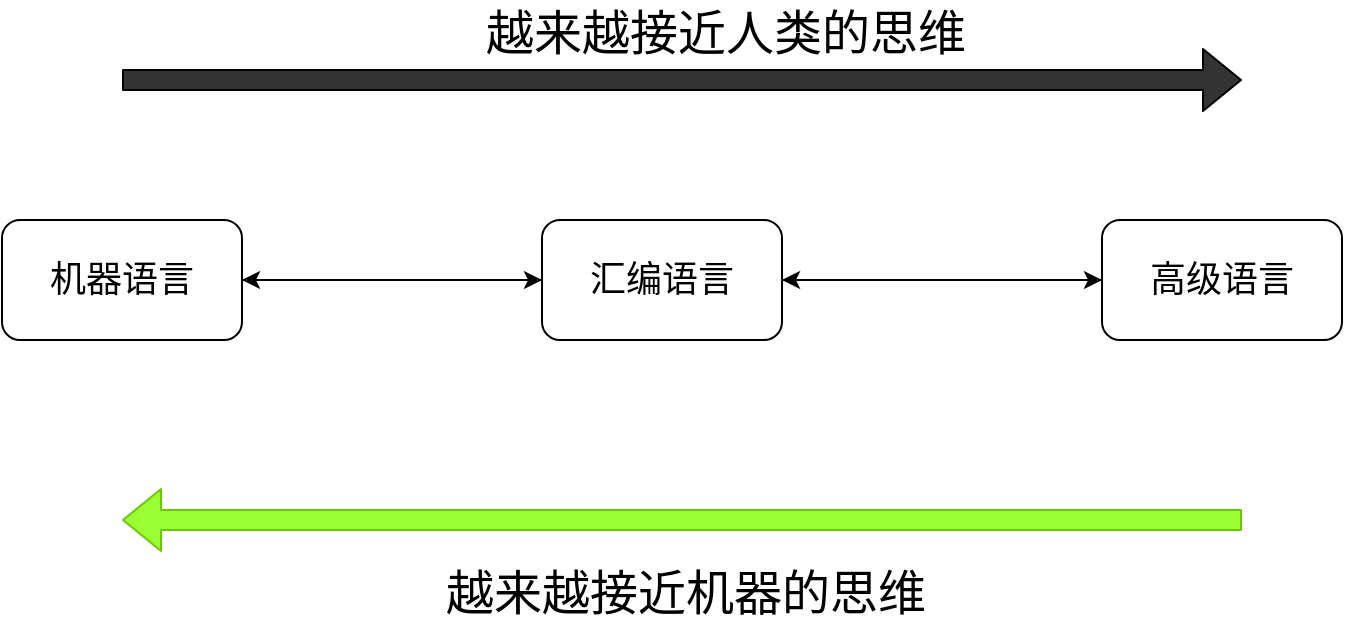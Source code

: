 <mxfile version="12.2.4"><diagram id="TM7hB0xDPTfxGNYZtwp-"><mxGraphModel dx="1208" dy="701" grid="1" gridSize="10" guides="1" tooltips="1" connect="1" arrows="1" fold="1" page="1" pageScale="1" pageWidth="1600" pageHeight="900" math="0" shadow="0"><root><mxCell id="0"/><mxCell id="1" parent="0"/><mxCell id="11" value="" style="shape=flexArrow;endArrow=classic;html=1;shadow=0;strokeColor=#000000;fillColor=#333333;" edge="1" parent="1"><mxGeometry width="50" height="50" relative="1" as="geometry"><mxPoint x="160" y="150" as="sourcePoint"/><mxPoint x="720" y="150" as="targetPoint"/></mxGeometry></mxCell><mxCell id="5" style="edgeStyle=orthogonalEdgeStyle;rounded=0;orthogonalLoop=1;jettySize=auto;html=1;exitX=1;exitY=0.5;exitDx=0;exitDy=0;" edge="1" parent="1" source="2" target="3"><mxGeometry relative="1" as="geometry"/></mxCell><mxCell id="2" value="&lt;font style=&quot;font-size: 18px&quot;&gt;机器语言&lt;/font&gt;" style="rounded=1;whiteSpace=wrap;html=1;" vertex="1" parent="1"><mxGeometry x="100" y="220" width="120" height="60" as="geometry"/></mxCell><mxCell id="7" style="edgeStyle=orthogonalEdgeStyle;rounded=0;orthogonalLoop=1;jettySize=auto;html=1;exitX=1;exitY=0.5;exitDx=0;exitDy=0;entryX=0;entryY=0.5;entryDx=0;entryDy=0;" edge="1" parent="1" source="3" target="4"><mxGeometry relative="1" as="geometry"/></mxCell><mxCell id="8" style="edgeStyle=orthogonalEdgeStyle;rounded=0;orthogonalLoop=1;jettySize=auto;html=1;" edge="1" parent="1" source="3" target="2"><mxGeometry relative="1" as="geometry"/></mxCell><mxCell id="3" value="&lt;font style=&quot;font-size: 18px&quot;&gt;汇编语言&lt;/font&gt;" style="rounded=1;whiteSpace=wrap;html=1;" vertex="1" parent="1"><mxGeometry x="370" y="220" width="120" height="60" as="geometry"/></mxCell><mxCell id="9" style="edgeStyle=orthogonalEdgeStyle;rounded=0;orthogonalLoop=1;jettySize=auto;html=1;exitX=0;exitY=0.5;exitDx=0;exitDy=0;entryX=1;entryY=0.5;entryDx=0;entryDy=0;" edge="1" parent="1" source="4" target="3"><mxGeometry relative="1" as="geometry"/></mxCell><mxCell id="4" value="&lt;font style=&quot;font-size: 18px&quot;&gt;高级语言&lt;/font&gt;" style="rounded=1;whiteSpace=wrap;html=1;" vertex="1" parent="1"><mxGeometry x="650" y="220" width="120" height="60" as="geometry"/></mxCell><mxCell id="12" value="&lt;font style=&quot;font-size: 24px&quot;&gt;越来越接近人类的思维&lt;/font&gt;" style="text;html=1;resizable=0;points=[];autosize=1;align=left;verticalAlign=top;spacingTop=-4;" vertex="1" parent="1"><mxGeometry x="340" y="110" width="260" height="20" as="geometry"/></mxCell><mxCell id="13" value="" style="shape=flexArrow;endArrow=classic;html=1;shadow=0;strokeColor=#66CC00;fillColor=#99FF33;" edge="1" parent="1"><mxGeometry width="50" height="50" relative="1" as="geometry"><mxPoint x="720" y="370" as="sourcePoint"/><mxPoint x="160" y="370" as="targetPoint"/></mxGeometry></mxCell><mxCell id="14" value="&lt;font style=&quot;font-size: 24px&quot;&gt;越来越接近机器的思维&lt;/font&gt;" style="text;html=1;resizable=0;points=[];autosize=1;align=left;verticalAlign=top;spacingTop=-4;" vertex="1" parent="1"><mxGeometry x="320" y="390" width="260" height="20" as="geometry"/></mxCell></root></mxGraphModel></diagram></mxfile>